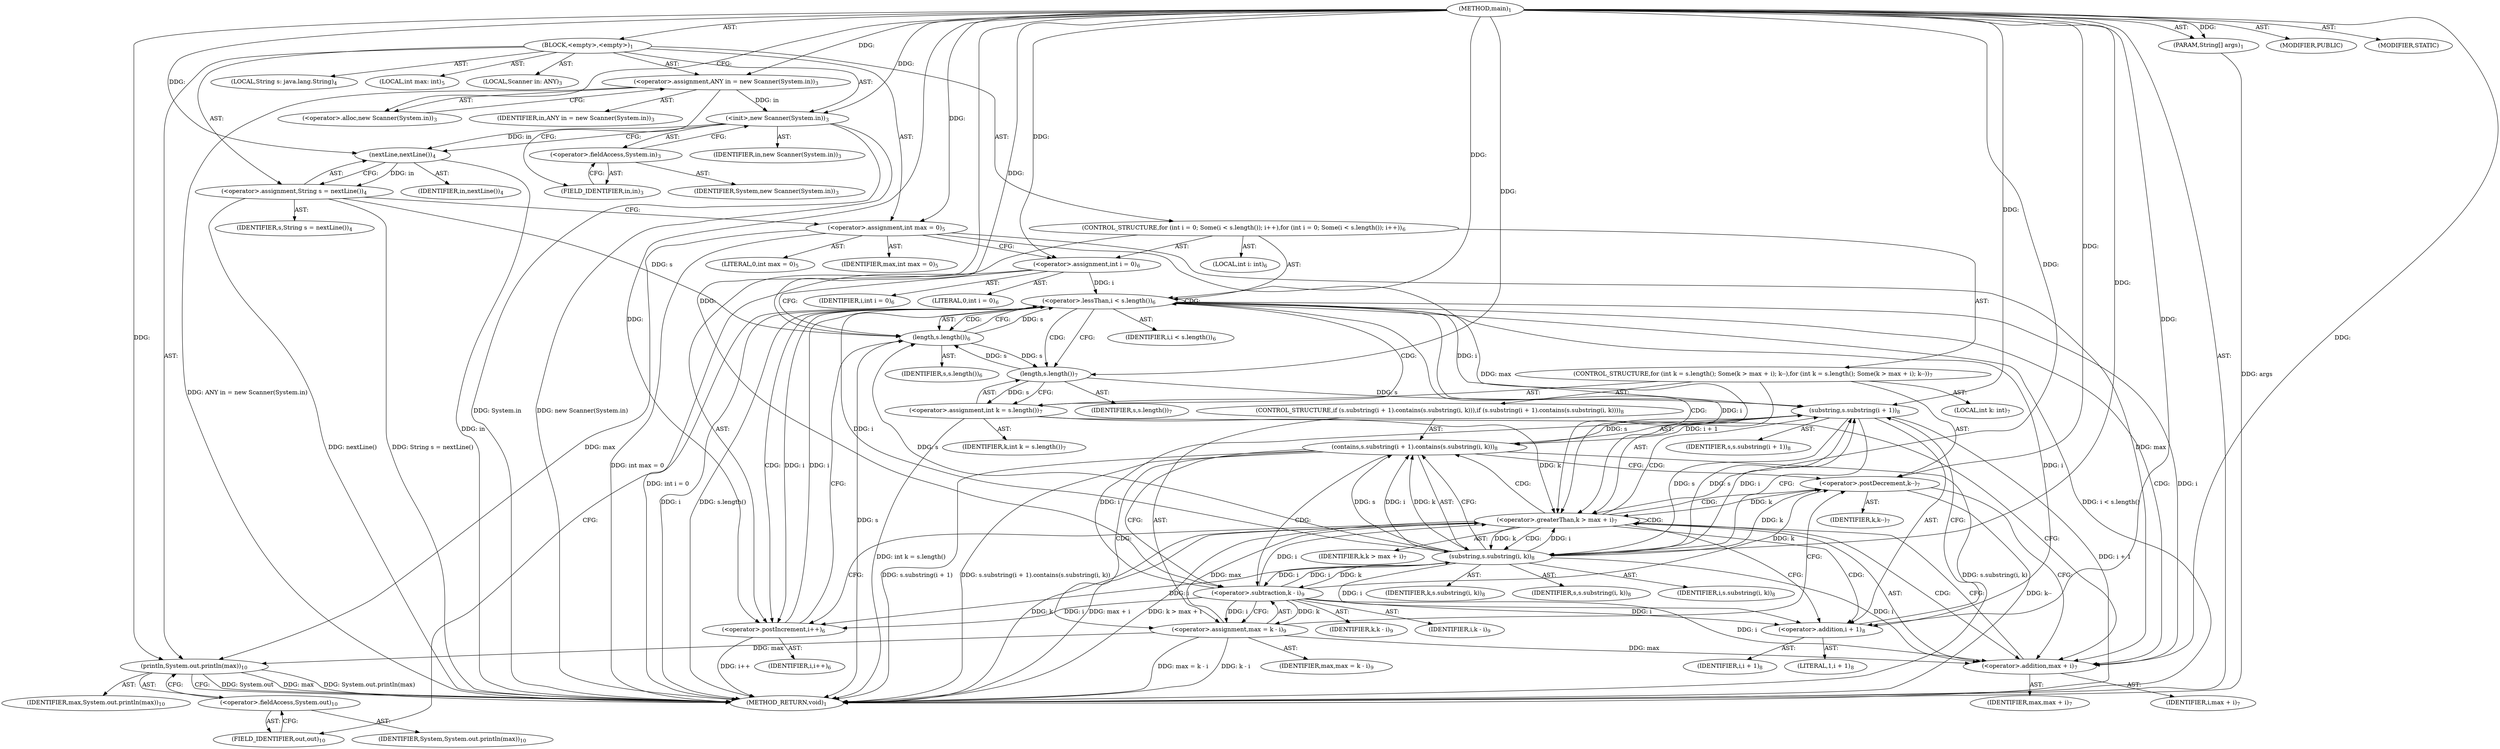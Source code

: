 digraph "main" {  
"19" [label = <(METHOD,main)<SUB>1</SUB>> ]
"20" [label = <(PARAM,String[] args)<SUB>1</SUB>> ]
"21" [label = <(BLOCK,&lt;empty&gt;,&lt;empty&gt;)<SUB>1</SUB>> ]
"4" [label = <(LOCAL,Scanner in: ANY)<SUB>3</SUB>> ]
"22" [label = <(&lt;operator&gt;.assignment,ANY in = new Scanner(System.in))<SUB>3</SUB>> ]
"23" [label = <(IDENTIFIER,in,ANY in = new Scanner(System.in))<SUB>3</SUB>> ]
"24" [label = <(&lt;operator&gt;.alloc,new Scanner(System.in))<SUB>3</SUB>> ]
"25" [label = <(&lt;init&gt;,new Scanner(System.in))<SUB>3</SUB>> ]
"3" [label = <(IDENTIFIER,in,new Scanner(System.in))<SUB>3</SUB>> ]
"26" [label = <(&lt;operator&gt;.fieldAccess,System.in)<SUB>3</SUB>> ]
"27" [label = <(IDENTIFIER,System,new Scanner(System.in))<SUB>3</SUB>> ]
"28" [label = <(FIELD_IDENTIFIER,in,in)<SUB>3</SUB>> ]
"29" [label = <(LOCAL,String s: java.lang.String)<SUB>4</SUB>> ]
"30" [label = <(&lt;operator&gt;.assignment,String s = nextLine())<SUB>4</SUB>> ]
"31" [label = <(IDENTIFIER,s,String s = nextLine())<SUB>4</SUB>> ]
"32" [label = <(nextLine,nextLine())<SUB>4</SUB>> ]
"33" [label = <(IDENTIFIER,in,nextLine())<SUB>4</SUB>> ]
"34" [label = <(LOCAL,int max: int)<SUB>5</SUB>> ]
"35" [label = <(&lt;operator&gt;.assignment,int max = 0)<SUB>5</SUB>> ]
"36" [label = <(IDENTIFIER,max,int max = 0)<SUB>5</SUB>> ]
"37" [label = <(LITERAL,0,int max = 0)<SUB>5</SUB>> ]
"38" [label = <(CONTROL_STRUCTURE,for (int i = 0; Some(i &lt; s.length()); i++),for (int i = 0; Some(i &lt; s.length()); i++))<SUB>6</SUB>> ]
"39" [label = <(LOCAL,int i: int)<SUB>6</SUB>> ]
"40" [label = <(&lt;operator&gt;.assignment,int i = 0)<SUB>6</SUB>> ]
"41" [label = <(IDENTIFIER,i,int i = 0)<SUB>6</SUB>> ]
"42" [label = <(LITERAL,0,int i = 0)<SUB>6</SUB>> ]
"43" [label = <(&lt;operator&gt;.lessThan,i &lt; s.length())<SUB>6</SUB>> ]
"44" [label = <(IDENTIFIER,i,i &lt; s.length())<SUB>6</SUB>> ]
"45" [label = <(length,s.length())<SUB>6</SUB>> ]
"46" [label = <(IDENTIFIER,s,s.length())<SUB>6</SUB>> ]
"47" [label = <(&lt;operator&gt;.postIncrement,i++)<SUB>6</SUB>> ]
"48" [label = <(IDENTIFIER,i,i++)<SUB>6</SUB>> ]
"49" [label = <(CONTROL_STRUCTURE,for (int k = s.length(); Some(k &gt; max + i); k--),for (int k = s.length(); Some(k &gt; max + i); k--))<SUB>7</SUB>> ]
"50" [label = <(LOCAL,int k: int)<SUB>7</SUB>> ]
"51" [label = <(&lt;operator&gt;.assignment,int k = s.length())<SUB>7</SUB>> ]
"52" [label = <(IDENTIFIER,k,int k = s.length())<SUB>7</SUB>> ]
"53" [label = <(length,s.length())<SUB>7</SUB>> ]
"54" [label = <(IDENTIFIER,s,s.length())<SUB>7</SUB>> ]
"55" [label = <(&lt;operator&gt;.greaterThan,k &gt; max + i)<SUB>7</SUB>> ]
"56" [label = <(IDENTIFIER,k,k &gt; max + i)<SUB>7</SUB>> ]
"57" [label = <(&lt;operator&gt;.addition,max + i)<SUB>7</SUB>> ]
"58" [label = <(IDENTIFIER,max,max + i)<SUB>7</SUB>> ]
"59" [label = <(IDENTIFIER,i,max + i)<SUB>7</SUB>> ]
"60" [label = <(&lt;operator&gt;.postDecrement,k--)<SUB>7</SUB>> ]
"61" [label = <(IDENTIFIER,k,k--)<SUB>7</SUB>> ]
"62" [label = <(CONTROL_STRUCTURE,if (s.substring(i + 1).contains(s.substring(i, k))),if (s.substring(i + 1).contains(s.substring(i, k))))<SUB>8</SUB>> ]
"63" [label = <(contains,s.substring(i + 1).contains(s.substring(i, k)))<SUB>8</SUB>> ]
"64" [label = <(substring,s.substring(i + 1))<SUB>8</SUB>> ]
"65" [label = <(IDENTIFIER,s,s.substring(i + 1))<SUB>8</SUB>> ]
"66" [label = <(&lt;operator&gt;.addition,i + 1)<SUB>8</SUB>> ]
"67" [label = <(IDENTIFIER,i,i + 1)<SUB>8</SUB>> ]
"68" [label = <(LITERAL,1,i + 1)<SUB>8</SUB>> ]
"69" [label = <(substring,s.substring(i, k))<SUB>8</SUB>> ]
"70" [label = <(IDENTIFIER,s,s.substring(i, k))<SUB>8</SUB>> ]
"71" [label = <(IDENTIFIER,i,s.substring(i, k))<SUB>8</SUB>> ]
"72" [label = <(IDENTIFIER,k,s.substring(i, k))<SUB>8</SUB>> ]
"73" [label = <(&lt;operator&gt;.assignment,max = k - i)<SUB>9</SUB>> ]
"74" [label = <(IDENTIFIER,max,max = k - i)<SUB>9</SUB>> ]
"75" [label = <(&lt;operator&gt;.subtraction,k - i)<SUB>9</SUB>> ]
"76" [label = <(IDENTIFIER,k,k - i)<SUB>9</SUB>> ]
"77" [label = <(IDENTIFIER,i,k - i)<SUB>9</SUB>> ]
"78" [label = <(println,System.out.println(max))<SUB>10</SUB>> ]
"79" [label = <(&lt;operator&gt;.fieldAccess,System.out)<SUB>10</SUB>> ]
"80" [label = <(IDENTIFIER,System,System.out.println(max))<SUB>10</SUB>> ]
"81" [label = <(FIELD_IDENTIFIER,out,out)<SUB>10</SUB>> ]
"82" [label = <(IDENTIFIER,max,System.out.println(max))<SUB>10</SUB>> ]
"83" [label = <(MODIFIER,PUBLIC)> ]
"84" [label = <(MODIFIER,STATIC)> ]
"85" [label = <(METHOD_RETURN,void)<SUB>1</SUB>> ]
  "19" -> "20"  [ label = "AST: "] 
  "19" -> "21"  [ label = "AST: "] 
  "19" -> "83"  [ label = "AST: "] 
  "19" -> "84"  [ label = "AST: "] 
  "19" -> "85"  [ label = "AST: "] 
  "21" -> "4"  [ label = "AST: "] 
  "21" -> "22"  [ label = "AST: "] 
  "21" -> "25"  [ label = "AST: "] 
  "21" -> "29"  [ label = "AST: "] 
  "21" -> "30"  [ label = "AST: "] 
  "21" -> "34"  [ label = "AST: "] 
  "21" -> "35"  [ label = "AST: "] 
  "21" -> "38"  [ label = "AST: "] 
  "21" -> "78"  [ label = "AST: "] 
  "22" -> "23"  [ label = "AST: "] 
  "22" -> "24"  [ label = "AST: "] 
  "25" -> "3"  [ label = "AST: "] 
  "25" -> "26"  [ label = "AST: "] 
  "26" -> "27"  [ label = "AST: "] 
  "26" -> "28"  [ label = "AST: "] 
  "30" -> "31"  [ label = "AST: "] 
  "30" -> "32"  [ label = "AST: "] 
  "32" -> "33"  [ label = "AST: "] 
  "35" -> "36"  [ label = "AST: "] 
  "35" -> "37"  [ label = "AST: "] 
  "38" -> "39"  [ label = "AST: "] 
  "38" -> "40"  [ label = "AST: "] 
  "38" -> "43"  [ label = "AST: "] 
  "38" -> "47"  [ label = "AST: "] 
  "38" -> "49"  [ label = "AST: "] 
  "40" -> "41"  [ label = "AST: "] 
  "40" -> "42"  [ label = "AST: "] 
  "43" -> "44"  [ label = "AST: "] 
  "43" -> "45"  [ label = "AST: "] 
  "45" -> "46"  [ label = "AST: "] 
  "47" -> "48"  [ label = "AST: "] 
  "49" -> "50"  [ label = "AST: "] 
  "49" -> "51"  [ label = "AST: "] 
  "49" -> "55"  [ label = "AST: "] 
  "49" -> "60"  [ label = "AST: "] 
  "49" -> "62"  [ label = "AST: "] 
  "51" -> "52"  [ label = "AST: "] 
  "51" -> "53"  [ label = "AST: "] 
  "53" -> "54"  [ label = "AST: "] 
  "55" -> "56"  [ label = "AST: "] 
  "55" -> "57"  [ label = "AST: "] 
  "57" -> "58"  [ label = "AST: "] 
  "57" -> "59"  [ label = "AST: "] 
  "60" -> "61"  [ label = "AST: "] 
  "62" -> "63"  [ label = "AST: "] 
  "62" -> "73"  [ label = "AST: "] 
  "63" -> "64"  [ label = "AST: "] 
  "63" -> "69"  [ label = "AST: "] 
  "64" -> "65"  [ label = "AST: "] 
  "64" -> "66"  [ label = "AST: "] 
  "66" -> "67"  [ label = "AST: "] 
  "66" -> "68"  [ label = "AST: "] 
  "69" -> "70"  [ label = "AST: "] 
  "69" -> "71"  [ label = "AST: "] 
  "69" -> "72"  [ label = "AST: "] 
  "73" -> "74"  [ label = "AST: "] 
  "73" -> "75"  [ label = "AST: "] 
  "75" -> "76"  [ label = "AST: "] 
  "75" -> "77"  [ label = "AST: "] 
  "78" -> "79"  [ label = "AST: "] 
  "78" -> "82"  [ label = "AST: "] 
  "79" -> "80"  [ label = "AST: "] 
  "79" -> "81"  [ label = "AST: "] 
  "22" -> "28"  [ label = "CFG: "] 
  "25" -> "32"  [ label = "CFG: "] 
  "30" -> "35"  [ label = "CFG: "] 
  "35" -> "40"  [ label = "CFG: "] 
  "78" -> "85"  [ label = "CFG: "] 
  "24" -> "22"  [ label = "CFG: "] 
  "26" -> "25"  [ label = "CFG: "] 
  "32" -> "30"  [ label = "CFG: "] 
  "40" -> "45"  [ label = "CFG: "] 
  "43" -> "53"  [ label = "CFG: "] 
  "43" -> "81"  [ label = "CFG: "] 
  "47" -> "45"  [ label = "CFG: "] 
  "79" -> "78"  [ label = "CFG: "] 
  "28" -> "26"  [ label = "CFG: "] 
  "45" -> "43"  [ label = "CFG: "] 
  "51" -> "57"  [ label = "CFG: "] 
  "55" -> "66"  [ label = "CFG: "] 
  "55" -> "47"  [ label = "CFG: "] 
  "60" -> "57"  [ label = "CFG: "] 
  "81" -> "79"  [ label = "CFG: "] 
  "53" -> "51"  [ label = "CFG: "] 
  "57" -> "55"  [ label = "CFG: "] 
  "63" -> "75"  [ label = "CFG: "] 
  "63" -> "60"  [ label = "CFG: "] 
  "73" -> "60"  [ label = "CFG: "] 
  "64" -> "69"  [ label = "CFG: "] 
  "69" -> "63"  [ label = "CFG: "] 
  "75" -> "73"  [ label = "CFG: "] 
  "66" -> "64"  [ label = "CFG: "] 
  "19" -> "24"  [ label = "CFG: "] 
  "20" -> "85"  [ label = "DDG: args"] 
  "22" -> "85"  [ label = "DDG: ANY in = new Scanner(System.in)"] 
  "25" -> "85"  [ label = "DDG: System.in"] 
  "25" -> "85"  [ label = "DDG: new Scanner(System.in)"] 
  "32" -> "85"  [ label = "DDG: in"] 
  "30" -> "85"  [ label = "DDG: nextLine()"] 
  "30" -> "85"  [ label = "DDG: String s = nextLine()"] 
  "35" -> "85"  [ label = "DDG: int max = 0"] 
  "40" -> "85"  [ label = "DDG: int i = 0"] 
  "43" -> "85"  [ label = "DDG: i"] 
  "45" -> "85"  [ label = "DDG: s"] 
  "43" -> "85"  [ label = "DDG: s.length()"] 
  "43" -> "85"  [ label = "DDG: i &lt; s.length()"] 
  "78" -> "85"  [ label = "DDG: System.out"] 
  "78" -> "85"  [ label = "DDG: max"] 
  "78" -> "85"  [ label = "DDG: System.out.println(max)"] 
  "51" -> "85"  [ label = "DDG: int k = s.length()"] 
  "55" -> "85"  [ label = "DDG: k"] 
  "55" -> "85"  [ label = "DDG: max + i"] 
  "55" -> "85"  [ label = "DDG: k &gt; max + i"] 
  "47" -> "85"  [ label = "DDG: i++"] 
  "64" -> "85"  [ label = "DDG: i + 1"] 
  "63" -> "85"  [ label = "DDG: s.substring(i + 1)"] 
  "63" -> "85"  [ label = "DDG: s.substring(i, k)"] 
  "63" -> "85"  [ label = "DDG: s.substring(i + 1).contains(s.substring(i, k))"] 
  "73" -> "85"  [ label = "DDG: k - i"] 
  "73" -> "85"  [ label = "DDG: max = k - i"] 
  "60" -> "85"  [ label = "DDG: k--"] 
  "19" -> "20"  [ label = "DDG: "] 
  "19" -> "22"  [ label = "DDG: "] 
  "32" -> "30"  [ label = "DDG: in"] 
  "19" -> "35"  [ label = "DDG: "] 
  "22" -> "25"  [ label = "DDG: in"] 
  "19" -> "25"  [ label = "DDG: "] 
  "19" -> "40"  [ label = "DDG: "] 
  "35" -> "78"  [ label = "DDG: max"] 
  "19" -> "78"  [ label = "DDG: "] 
  "73" -> "78"  [ label = "DDG: max"] 
  "25" -> "32"  [ label = "DDG: in"] 
  "19" -> "32"  [ label = "DDG: "] 
  "40" -> "43"  [ label = "DDG: i"] 
  "47" -> "43"  [ label = "DDG: i"] 
  "19" -> "43"  [ label = "DDG: "] 
  "45" -> "43"  [ label = "DDG: s"] 
  "19" -> "47"  [ label = "DDG: "] 
  "43" -> "47"  [ label = "DDG: i"] 
  "69" -> "47"  [ label = "DDG: i"] 
  "75" -> "47"  [ label = "DDG: i"] 
  "53" -> "51"  [ label = "DDG: s"] 
  "30" -> "45"  [ label = "DDG: s"] 
  "53" -> "45"  [ label = "DDG: s"] 
  "69" -> "45"  [ label = "DDG: s"] 
  "19" -> "45"  [ label = "DDG: "] 
  "51" -> "55"  [ label = "DDG: k"] 
  "60" -> "55"  [ label = "DDG: k"] 
  "19" -> "55"  [ label = "DDG: "] 
  "35" -> "55"  [ label = "DDG: max"] 
  "73" -> "55"  [ label = "DDG: max"] 
  "43" -> "55"  [ label = "DDG: i"] 
  "69" -> "55"  [ label = "DDG: i"] 
  "75" -> "55"  [ label = "DDG: i"] 
  "69" -> "60"  [ label = "DDG: k"] 
  "75" -> "60"  [ label = "DDG: k"] 
  "19" -> "60"  [ label = "DDG: "] 
  "75" -> "73"  [ label = "DDG: k"] 
  "75" -> "73"  [ label = "DDG: i"] 
  "45" -> "53"  [ label = "DDG: s"] 
  "19" -> "53"  [ label = "DDG: "] 
  "35" -> "57"  [ label = "DDG: max"] 
  "73" -> "57"  [ label = "DDG: max"] 
  "19" -> "57"  [ label = "DDG: "] 
  "43" -> "57"  [ label = "DDG: i"] 
  "69" -> "57"  [ label = "DDG: i"] 
  "75" -> "57"  [ label = "DDG: i"] 
  "64" -> "63"  [ label = "DDG: s"] 
  "64" -> "63"  [ label = "DDG: i + 1"] 
  "69" -> "63"  [ label = "DDG: s"] 
  "69" -> "63"  [ label = "DDG: i"] 
  "69" -> "63"  [ label = "DDG: k"] 
  "53" -> "64"  [ label = "DDG: s"] 
  "69" -> "64"  [ label = "DDG: s"] 
  "19" -> "64"  [ label = "DDG: "] 
  "43" -> "64"  [ label = "DDG: i"] 
  "69" -> "64"  [ label = "DDG: i"] 
  "75" -> "64"  [ label = "DDG: i"] 
  "64" -> "69"  [ label = "DDG: s"] 
  "19" -> "69"  [ label = "DDG: "] 
  "43" -> "69"  [ label = "DDG: i"] 
  "75" -> "69"  [ label = "DDG: i"] 
  "55" -> "69"  [ label = "DDG: k"] 
  "69" -> "75"  [ label = "DDG: k"] 
  "19" -> "75"  [ label = "DDG: "] 
  "69" -> "75"  [ label = "DDG: i"] 
  "19" -> "66"  [ label = "DDG: "] 
  "43" -> "66"  [ label = "DDG: i"] 
  "69" -> "66"  [ label = "DDG: i"] 
  "75" -> "66"  [ label = "DDG: i"] 
  "43" -> "47"  [ label = "CDG: "] 
  "43" -> "51"  [ label = "CDG: "] 
  "43" -> "57"  [ label = "CDG: "] 
  "43" -> "53"  [ label = "CDG: "] 
  "43" -> "45"  [ label = "CDG: "] 
  "43" -> "55"  [ label = "CDG: "] 
  "43" -> "43"  [ label = "CDG: "] 
  "55" -> "60"  [ label = "CDG: "] 
  "55" -> "64"  [ label = "CDG: "] 
  "55" -> "57"  [ label = "CDG: "] 
  "55" -> "66"  [ label = "CDG: "] 
  "55" -> "69"  [ label = "CDG: "] 
  "55" -> "63"  [ label = "CDG: "] 
  "55" -> "55"  [ label = "CDG: "] 
  "63" -> "73"  [ label = "CDG: "] 
  "63" -> "75"  [ label = "CDG: "] 
}
